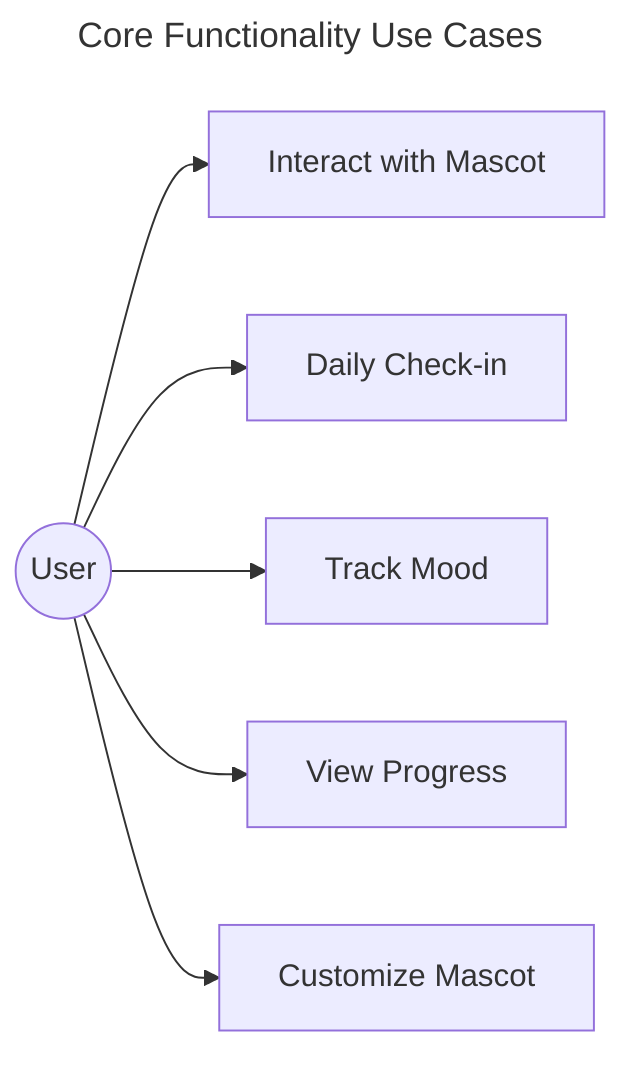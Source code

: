 ---
title: Core Functionality Use Cases
---
flowchart LR
    User((User))
    User --> InteractMascot[Interact with Mascot]
    User --> CheckIn[Daily Check-in]
    User --> TrackMood[Track Mood]
    User --> ViewProgress[View Progress]
    User --> CustomizeMascot[Customize Mascot]